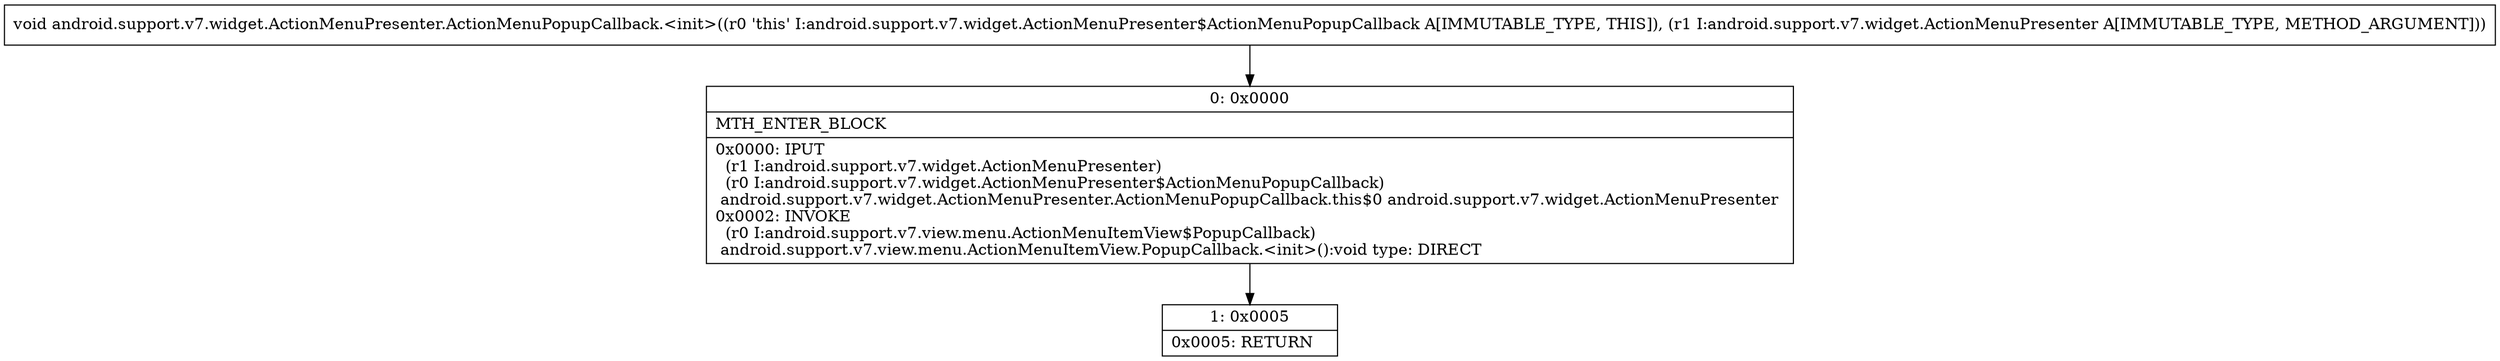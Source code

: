 digraph "CFG forandroid.support.v7.widget.ActionMenuPresenter.ActionMenuPopupCallback.\<init\>(Landroid\/support\/v7\/widget\/ActionMenuPresenter;)V" {
Node_0 [shape=record,label="{0\:\ 0x0000|MTH_ENTER_BLOCK\l|0x0000: IPUT  \l  (r1 I:android.support.v7.widget.ActionMenuPresenter)\l  (r0 I:android.support.v7.widget.ActionMenuPresenter$ActionMenuPopupCallback)\l android.support.v7.widget.ActionMenuPresenter.ActionMenuPopupCallback.this$0 android.support.v7.widget.ActionMenuPresenter \l0x0002: INVOKE  \l  (r0 I:android.support.v7.view.menu.ActionMenuItemView$PopupCallback)\l android.support.v7.view.menu.ActionMenuItemView.PopupCallback.\<init\>():void type: DIRECT \l}"];
Node_1 [shape=record,label="{1\:\ 0x0005|0x0005: RETURN   \l}"];
MethodNode[shape=record,label="{void android.support.v7.widget.ActionMenuPresenter.ActionMenuPopupCallback.\<init\>((r0 'this' I:android.support.v7.widget.ActionMenuPresenter$ActionMenuPopupCallback A[IMMUTABLE_TYPE, THIS]), (r1 I:android.support.v7.widget.ActionMenuPresenter A[IMMUTABLE_TYPE, METHOD_ARGUMENT])) }"];
MethodNode -> Node_0;
Node_0 -> Node_1;
}


